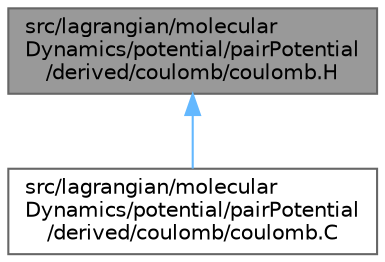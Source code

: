 digraph "src/lagrangian/molecularDynamics/potential/pairPotential/derived/coulomb/coulomb.H"
{
 // LATEX_PDF_SIZE
  bgcolor="transparent";
  edge [fontname=Helvetica,fontsize=10,labelfontname=Helvetica,labelfontsize=10];
  node [fontname=Helvetica,fontsize=10,shape=box,height=0.2,width=0.4];
  Node1 [id="Node000001",label="src/lagrangian/molecular\lDynamics/potential/pairPotential\l/derived/coulomb/coulomb.H",height=0.2,width=0.4,color="gray40", fillcolor="grey60", style="filled", fontcolor="black",tooltip=" "];
  Node1 -> Node2 [id="edge1_Node000001_Node000002",dir="back",color="steelblue1",style="solid",tooltip=" "];
  Node2 [id="Node000002",label="src/lagrangian/molecular\lDynamics/potential/pairPotential\l/derived/coulomb/coulomb.C",height=0.2,width=0.4,color="grey40", fillcolor="white", style="filled",URL="$coulomb_8C.html",tooltip=" "];
}
